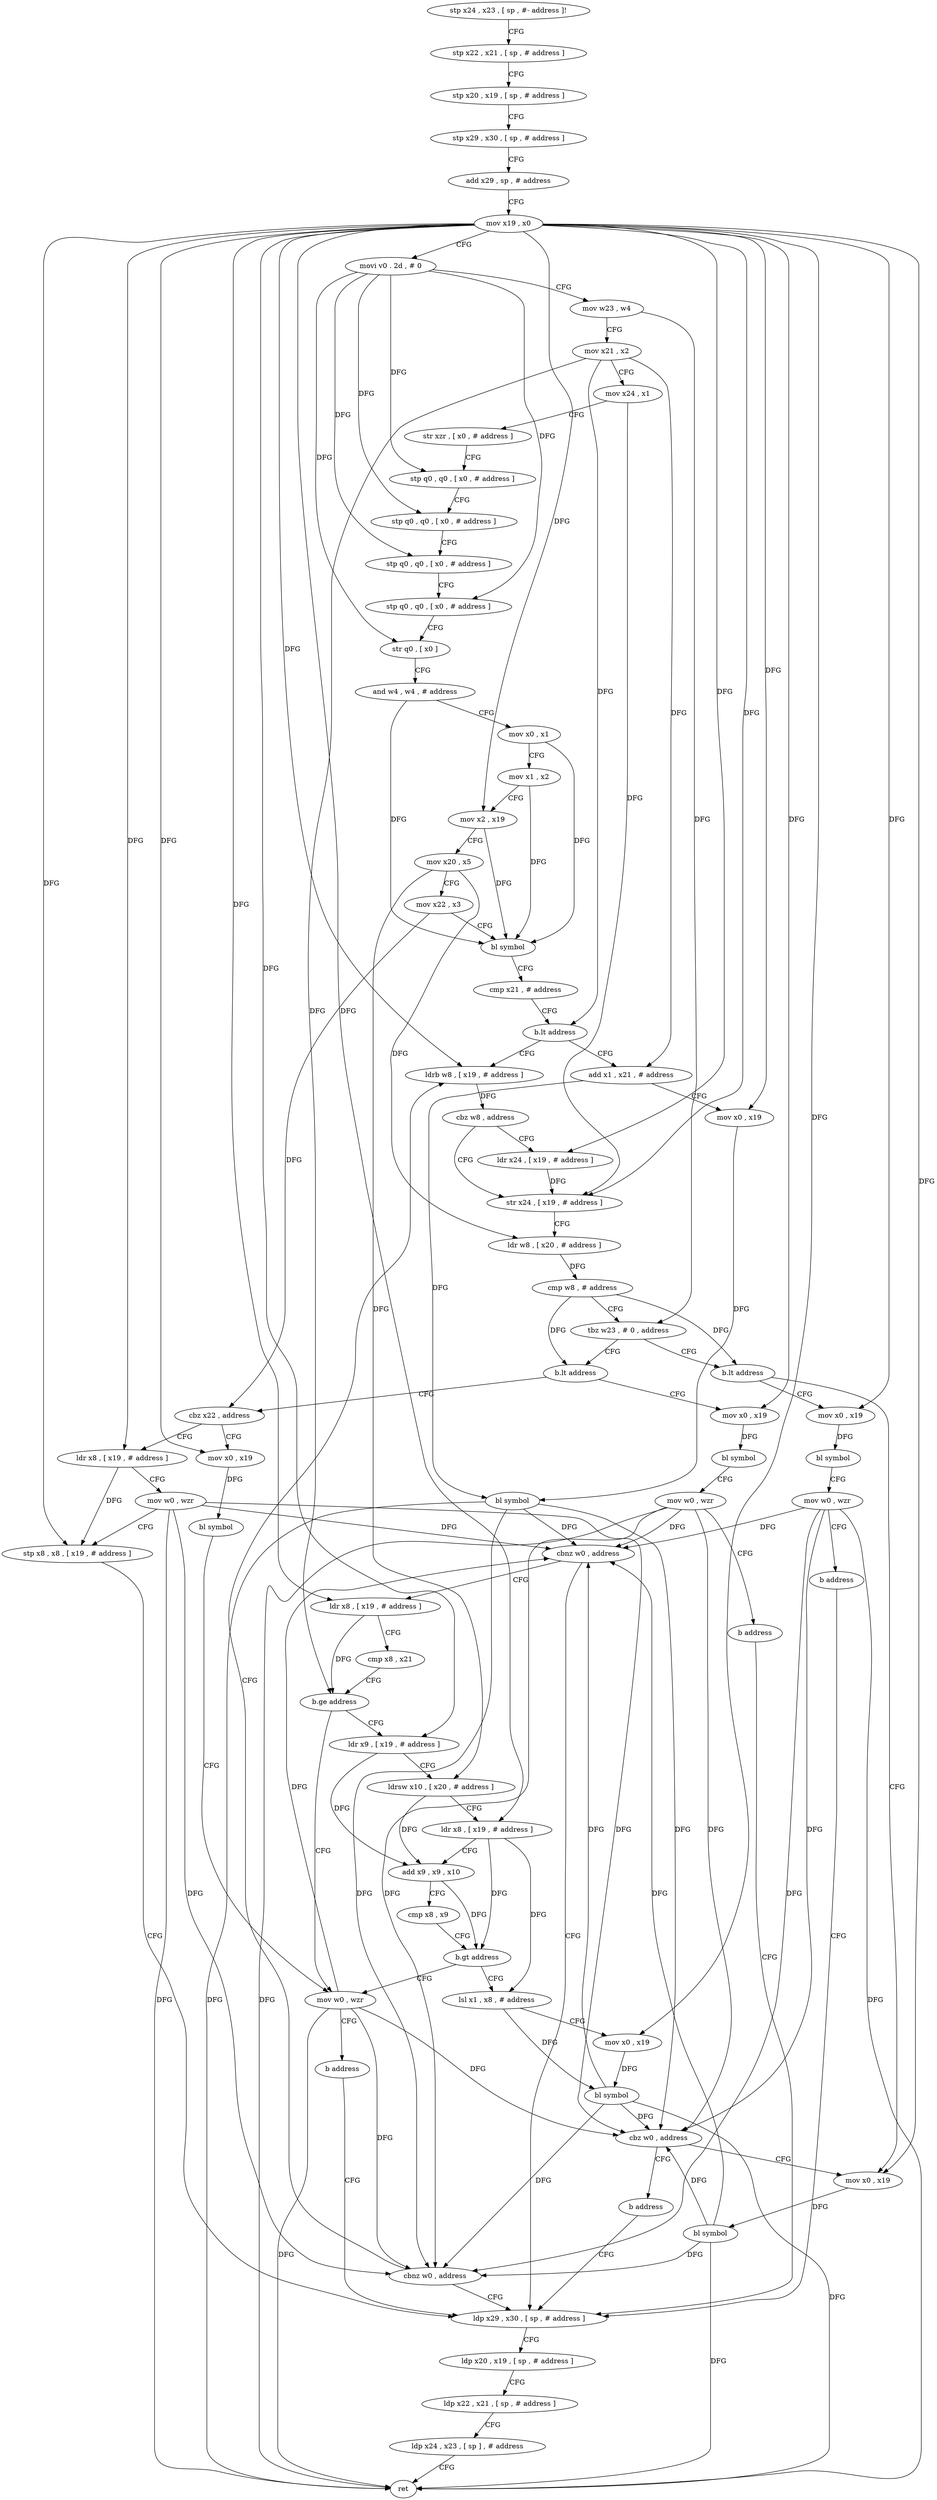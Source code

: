 digraph "func" {
"4222048" [label = "stp x24 , x23 , [ sp , #- address ]!" ]
"4222052" [label = "stp x22 , x21 , [ sp , # address ]" ]
"4222056" [label = "stp x20 , x19 , [ sp , # address ]" ]
"4222060" [label = "stp x29 , x30 , [ sp , # address ]" ]
"4222064" [label = "add x29 , sp , # address" ]
"4222068" [label = "mov x19 , x0" ]
"4222072" [label = "movi v0 . 2d , # 0" ]
"4222076" [label = "mov w23 , w4" ]
"4222080" [label = "mov x21 , x2" ]
"4222084" [label = "mov x24 , x1" ]
"4222088" [label = "str xzr , [ x0 , # address ]" ]
"4222092" [label = "stp q0 , q0 , [ x0 , # address ]" ]
"4222096" [label = "stp q0 , q0 , [ x0 , # address ]" ]
"4222100" [label = "stp q0 , q0 , [ x0 , # address ]" ]
"4222104" [label = "stp q0 , q0 , [ x0 , # address ]" ]
"4222108" [label = "str q0 , [ x0 ]" ]
"4222112" [label = "and w4 , w4 , # address" ]
"4222116" [label = "mov x0 , x1" ]
"4222120" [label = "mov x1 , x2" ]
"4222124" [label = "mov x2 , x19" ]
"4222128" [label = "mov x20 , x5" ]
"4222132" [label = "mov x22 , x3" ]
"4222136" [label = "bl symbol" ]
"4222140" [label = "cmp x21 , # address" ]
"4222144" [label = "b.lt address" ]
"4222164" [label = "ldrb w8 , [ x19 , # address ]" ]
"4222148" [label = "add x1 , x21 , # address" ]
"4222168" [label = "cbz w8 , address" ]
"4222176" [label = "str x24 , [ x19 , # address ]" ]
"4222172" [label = "ldr x24 , [ x19 , # address ]" ]
"4222152" [label = "mov x0 , x19" ]
"4222156" [label = "bl symbol" ]
"4222160" [label = "cbnz w0 , address" ]
"4222332" [label = "ldp x29 , x30 , [ sp , # address ]" ]
"4222180" [label = "ldr w8 , [ x20 , # address ]" ]
"4222184" [label = "cmp w8 , # address" ]
"4222188" [label = "tbz w23 , # 0 , address" ]
"4222264" [label = "b.lt address" ]
"4222192" [label = "b.lt address" ]
"4222336" [label = "ldp x20 , x19 , [ sp , # address ]" ]
"4222340" [label = "ldp x22 , x21 , [ sp , # address ]" ]
"4222344" [label = "ldp x24 , x23 , [ sp ] , # address" ]
"4222348" [label = "ret" ]
"4222300" [label = "cbz x22 , address" ]
"4222268" [label = "mov x0 , x19" ]
"4222284" [label = "mov x0 , x19" ]
"4222196" [label = "mov x0 , x19" ]
"4222320" [label = "ldr x8 , [ x19 , # address ]" ]
"4222304" [label = "mov x0 , x19" ]
"4222272" [label = "bl symbol" ]
"4222276" [label = "mov w0 , wzr" ]
"4222280" [label = "b address" ]
"4222288" [label = "bl symbol" ]
"4222292" [label = "mov w0 , wzr" ]
"4222296" [label = "b address" ]
"4222200" [label = "bl symbol" ]
"4222204" [label = "cbnz w0 , address" ]
"4222208" [label = "ldr x8 , [ x19 , # address ]" ]
"4222324" [label = "mov w0 , wzr" ]
"4222328" [label = "stp x8 , x8 , [ x19 , # address ]" ]
"4222308" [label = "bl symbol" ]
"4222312" [label = "mov w0 , wzr" ]
"4222212" [label = "cmp x8 , x21" ]
"4222216" [label = "b.ge address" ]
"4222220" [label = "ldr x9 , [ x19 , # address ]" ]
"4222316" [label = "b address" ]
"4222224" [label = "ldrsw x10 , [ x20 , # address ]" ]
"4222228" [label = "ldr x8 , [ x19 , # address ]" ]
"4222232" [label = "add x9 , x9 , x10" ]
"4222236" [label = "cmp x8 , x9" ]
"4222240" [label = "b.gt address" ]
"4222244" [label = "lsl x1 , x8 , # address" ]
"4222248" [label = "mov x0 , x19" ]
"4222252" [label = "bl symbol" ]
"4222256" [label = "cbz w0 , address" ]
"4222260" [label = "b address" ]
"4222048" -> "4222052" [ label = "CFG" ]
"4222052" -> "4222056" [ label = "CFG" ]
"4222056" -> "4222060" [ label = "CFG" ]
"4222060" -> "4222064" [ label = "CFG" ]
"4222064" -> "4222068" [ label = "CFG" ]
"4222068" -> "4222072" [ label = "CFG" ]
"4222068" -> "4222124" [ label = "DFG" ]
"4222068" -> "4222164" [ label = "DFG" ]
"4222068" -> "4222152" [ label = "DFG" ]
"4222068" -> "4222176" [ label = "DFG" ]
"4222068" -> "4222172" [ label = "DFG" ]
"4222068" -> "4222268" [ label = "DFG" ]
"4222068" -> "4222284" [ label = "DFG" ]
"4222068" -> "4222196" [ label = "DFG" ]
"4222068" -> "4222320" [ label = "DFG" ]
"4222068" -> "4222328" [ label = "DFG" ]
"4222068" -> "4222304" [ label = "DFG" ]
"4222068" -> "4222208" [ label = "DFG" ]
"4222068" -> "4222220" [ label = "DFG" ]
"4222068" -> "4222228" [ label = "DFG" ]
"4222068" -> "4222248" [ label = "DFG" ]
"4222072" -> "4222076" [ label = "CFG" ]
"4222072" -> "4222092" [ label = "DFG" ]
"4222072" -> "4222096" [ label = "DFG" ]
"4222072" -> "4222100" [ label = "DFG" ]
"4222072" -> "4222104" [ label = "DFG" ]
"4222072" -> "4222108" [ label = "DFG" ]
"4222076" -> "4222080" [ label = "CFG" ]
"4222076" -> "4222188" [ label = "DFG" ]
"4222080" -> "4222084" [ label = "CFG" ]
"4222080" -> "4222144" [ label = "DFG" ]
"4222080" -> "4222148" [ label = "DFG" ]
"4222080" -> "4222216" [ label = "DFG" ]
"4222084" -> "4222088" [ label = "CFG" ]
"4222084" -> "4222176" [ label = "DFG" ]
"4222088" -> "4222092" [ label = "CFG" ]
"4222092" -> "4222096" [ label = "CFG" ]
"4222096" -> "4222100" [ label = "CFG" ]
"4222100" -> "4222104" [ label = "CFG" ]
"4222104" -> "4222108" [ label = "CFG" ]
"4222108" -> "4222112" [ label = "CFG" ]
"4222112" -> "4222116" [ label = "CFG" ]
"4222112" -> "4222136" [ label = "DFG" ]
"4222116" -> "4222120" [ label = "CFG" ]
"4222116" -> "4222136" [ label = "DFG" ]
"4222120" -> "4222124" [ label = "CFG" ]
"4222120" -> "4222136" [ label = "DFG" ]
"4222124" -> "4222128" [ label = "CFG" ]
"4222124" -> "4222136" [ label = "DFG" ]
"4222128" -> "4222132" [ label = "CFG" ]
"4222128" -> "4222180" [ label = "DFG" ]
"4222128" -> "4222224" [ label = "DFG" ]
"4222132" -> "4222136" [ label = "CFG" ]
"4222132" -> "4222300" [ label = "DFG" ]
"4222136" -> "4222140" [ label = "CFG" ]
"4222140" -> "4222144" [ label = "CFG" ]
"4222144" -> "4222164" [ label = "CFG" ]
"4222144" -> "4222148" [ label = "CFG" ]
"4222164" -> "4222168" [ label = "DFG" ]
"4222148" -> "4222152" [ label = "CFG" ]
"4222148" -> "4222156" [ label = "DFG" ]
"4222168" -> "4222176" [ label = "CFG" ]
"4222168" -> "4222172" [ label = "CFG" ]
"4222176" -> "4222180" [ label = "CFG" ]
"4222172" -> "4222176" [ label = "DFG" ]
"4222152" -> "4222156" [ label = "DFG" ]
"4222156" -> "4222160" [ label = "DFG" ]
"4222156" -> "4222348" [ label = "DFG" ]
"4222156" -> "4222204" [ label = "DFG" ]
"4222156" -> "4222256" [ label = "DFG" ]
"4222160" -> "4222332" [ label = "CFG" ]
"4222160" -> "4222164" [ label = "CFG" ]
"4222332" -> "4222336" [ label = "CFG" ]
"4222180" -> "4222184" [ label = "DFG" ]
"4222184" -> "4222188" [ label = "CFG" ]
"4222184" -> "4222264" [ label = "DFG" ]
"4222184" -> "4222192" [ label = "DFG" ]
"4222188" -> "4222264" [ label = "CFG" ]
"4222188" -> "4222192" [ label = "CFG" ]
"4222264" -> "4222300" [ label = "CFG" ]
"4222264" -> "4222268" [ label = "CFG" ]
"4222192" -> "4222284" [ label = "CFG" ]
"4222192" -> "4222196" [ label = "CFG" ]
"4222336" -> "4222340" [ label = "CFG" ]
"4222340" -> "4222344" [ label = "CFG" ]
"4222344" -> "4222348" [ label = "CFG" ]
"4222300" -> "4222320" [ label = "CFG" ]
"4222300" -> "4222304" [ label = "CFG" ]
"4222268" -> "4222272" [ label = "DFG" ]
"4222284" -> "4222288" [ label = "DFG" ]
"4222196" -> "4222200" [ label = "DFG" ]
"4222320" -> "4222324" [ label = "CFG" ]
"4222320" -> "4222328" [ label = "DFG" ]
"4222304" -> "4222308" [ label = "DFG" ]
"4222272" -> "4222276" [ label = "CFG" ]
"4222276" -> "4222280" [ label = "CFG" ]
"4222276" -> "4222160" [ label = "DFG" ]
"4222276" -> "4222348" [ label = "DFG" ]
"4222276" -> "4222204" [ label = "DFG" ]
"4222276" -> "4222256" [ label = "DFG" ]
"4222280" -> "4222332" [ label = "CFG" ]
"4222288" -> "4222292" [ label = "CFG" ]
"4222292" -> "4222296" [ label = "CFG" ]
"4222292" -> "4222160" [ label = "DFG" ]
"4222292" -> "4222348" [ label = "DFG" ]
"4222292" -> "4222204" [ label = "DFG" ]
"4222292" -> "4222256" [ label = "DFG" ]
"4222296" -> "4222332" [ label = "CFG" ]
"4222200" -> "4222204" [ label = "DFG" ]
"4222200" -> "4222160" [ label = "DFG" ]
"4222200" -> "4222348" [ label = "DFG" ]
"4222200" -> "4222256" [ label = "DFG" ]
"4222204" -> "4222332" [ label = "CFG" ]
"4222204" -> "4222208" [ label = "CFG" ]
"4222208" -> "4222212" [ label = "CFG" ]
"4222208" -> "4222216" [ label = "DFG" ]
"4222324" -> "4222328" [ label = "CFG" ]
"4222324" -> "4222160" [ label = "DFG" ]
"4222324" -> "4222204" [ label = "DFG" ]
"4222324" -> "4222348" [ label = "DFG" ]
"4222324" -> "4222256" [ label = "DFG" ]
"4222328" -> "4222332" [ label = "CFG" ]
"4222308" -> "4222312" [ label = "CFG" ]
"4222312" -> "4222316" [ label = "CFG" ]
"4222312" -> "4222160" [ label = "DFG" ]
"4222312" -> "4222204" [ label = "DFG" ]
"4222312" -> "4222348" [ label = "DFG" ]
"4222312" -> "4222256" [ label = "DFG" ]
"4222212" -> "4222216" [ label = "CFG" ]
"4222216" -> "4222312" [ label = "CFG" ]
"4222216" -> "4222220" [ label = "CFG" ]
"4222220" -> "4222224" [ label = "CFG" ]
"4222220" -> "4222232" [ label = "DFG" ]
"4222316" -> "4222332" [ label = "CFG" ]
"4222224" -> "4222228" [ label = "CFG" ]
"4222224" -> "4222232" [ label = "DFG" ]
"4222228" -> "4222232" [ label = "CFG" ]
"4222228" -> "4222240" [ label = "DFG" ]
"4222228" -> "4222244" [ label = "DFG" ]
"4222232" -> "4222236" [ label = "CFG" ]
"4222232" -> "4222240" [ label = "DFG" ]
"4222236" -> "4222240" [ label = "CFG" ]
"4222240" -> "4222312" [ label = "CFG" ]
"4222240" -> "4222244" [ label = "CFG" ]
"4222244" -> "4222248" [ label = "CFG" ]
"4222244" -> "4222252" [ label = "DFG" ]
"4222248" -> "4222252" [ label = "DFG" ]
"4222252" -> "4222256" [ label = "DFG" ]
"4222252" -> "4222160" [ label = "DFG" ]
"4222252" -> "4222204" [ label = "DFG" ]
"4222252" -> "4222348" [ label = "DFG" ]
"4222256" -> "4222196" [ label = "CFG" ]
"4222256" -> "4222260" [ label = "CFG" ]
"4222260" -> "4222332" [ label = "CFG" ]
}
